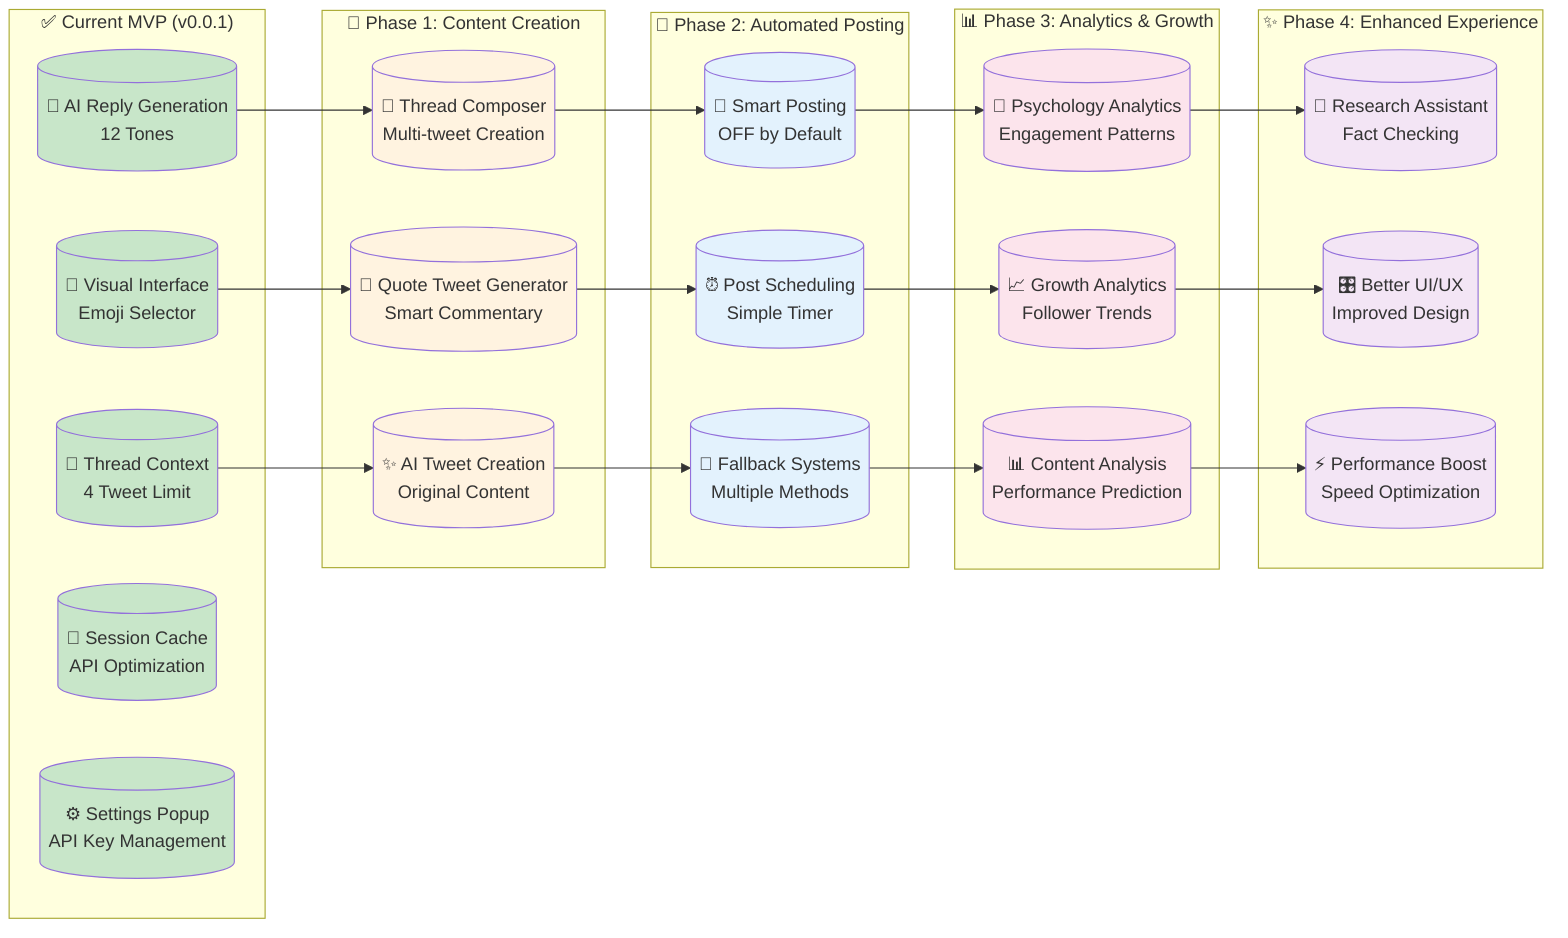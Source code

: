 graph LR
    %% Consumer-Focused Feature Roadmap
    subgraph "✅ Current MVP (v0.0.1)"
        MVP1[("🤖 AI Reply Generation<br/>12 Tones")]
        MVP2[("🎨 Visual Interface<br/>Emoji Selector")]
        MVP3[("🧵 Thread Context<br/>4 Tweet Limit")]
        MVP4[("💾 Session Cache<br/>API Optimization")]
        MVP5[("⚙️ Settings Popup<br/>API Key Management")]
    end

    subgraph "🚀 Phase 1: Content Creation"
        P1F1[("📝 Thread Composer<br/>Multi-tweet Creation")]
        P1F2[("💬 Quote Tweet Generator<br/>Smart Commentary")]
        P1F3[("✨ AI Tweet Creation<br/>Original Content")]
    end

    subgraph "🔄 Phase 2: Automated Posting"
        P2F1[("🚀 Smart Posting<br/>OFF by Default")]
        P2F2[("⏰ Post Scheduling<br/>Simple Timer")]
        P2F3[("🔄 Fallback Systems<br/>Multiple Methods")]
    end

    subgraph "📊 Phase 3: Analytics & Growth"
        P3F1[("🧠 Psychology Analytics<br/>Engagement Patterns")]
        P3F2[("📈 Growth Analytics<br/>Follower Trends")]
        P3F3[("📊 Content Analysis<br/>Performance Prediction")]
    end

    subgraph "✨ Phase 4: Enhanced Experience"
        P4F1[("🔬 Research Assistant<br/>Fact Checking")]
        P4F2[("🎛️ Better UI/UX<br/>Improved Design")]
        P4F3[("⚡ Performance Boost<br/>Speed Optimization")]
    end

    %% Connections showing development flow
    MVP1 --> P1F1
    MVP2 --> P1F2
    MVP3 --> P1F3
    
    P1F1 --> P2F1
    P1F2 --> P2F2
    P1F3 --> P2F3
    
    P2F1 --> P3F1
    P2F2 --> P3F2
    P2F3 --> P3F3
    
    P3F1 --> P4F1
    P3F2 --> P4F2
    P3F3 --> P4F3

    %% Styling
    classDef mvp fill:#c8e6c9
    classDef phase1 fill:#fff3e0
    classDef phase2 fill:#e3f2fd
    classDef phase3 fill:#fce4ec
    classDef phase4 fill:#f3e5f5

    class MVP1,MVP2,MVP3,MVP4,MVP5 mvp
    class P1F1,P1F2,P1F3 phase1
    class P2F1,P2F2,P2F3 phase2
    class P3F1,P3F2,P3F3 phase3
    class P4F1,P4F2,P4F3 phase4